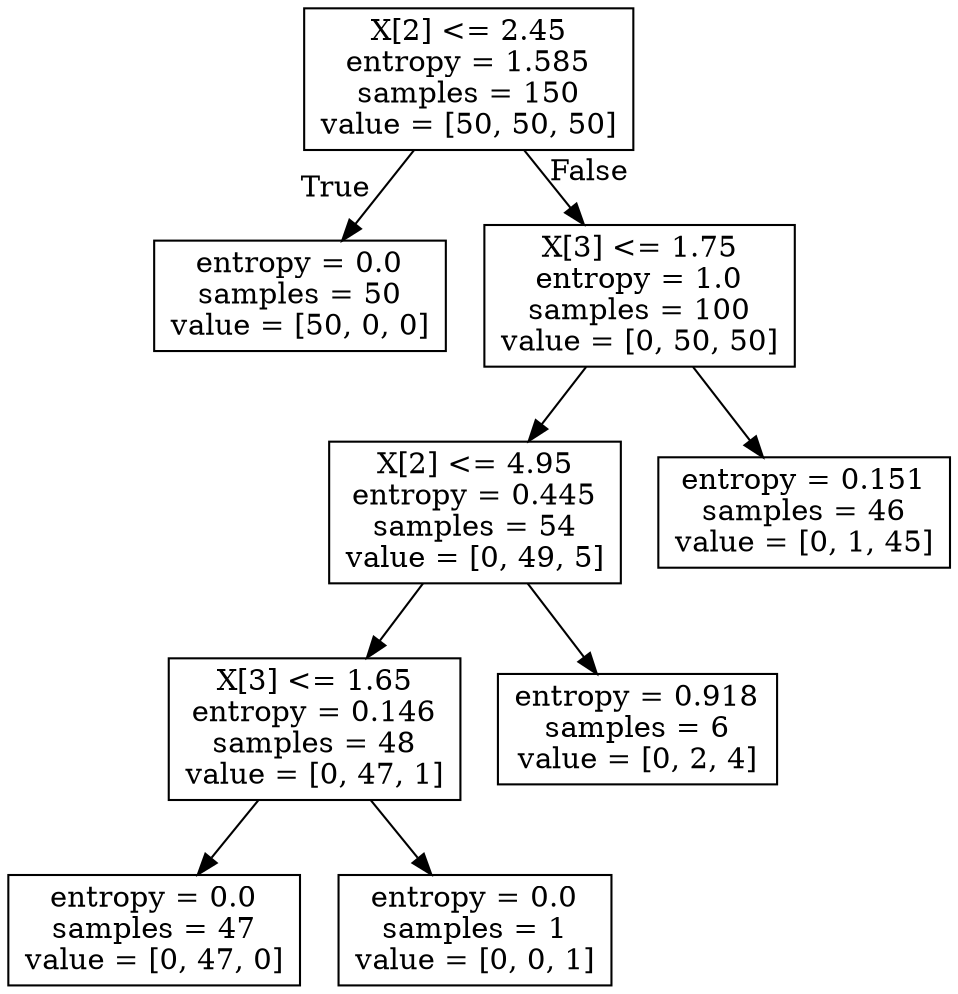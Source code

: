 digraph Tree {
node [shape=box] ;
0 [label="X[2] <= 2.45\nentropy = 1.585\nsamples = 150\nvalue = [50, 50, 50]"] ;
1 [label="entropy = 0.0\nsamples = 50\nvalue = [50, 0, 0]"] ;
0 -> 1 [labeldistance=2.5, labelangle=45, headlabel="True"] ;
2 [label="X[3] <= 1.75\nentropy = 1.0\nsamples = 100\nvalue = [0, 50, 50]"] ;
0 -> 2 [labeldistance=2.5, labelangle=-45, headlabel="False"] ;
3 [label="X[2] <= 4.95\nentropy = 0.445\nsamples = 54\nvalue = [0, 49, 5]"] ;
2 -> 3 ;
5 [label="X[3] <= 1.65\nentropy = 0.146\nsamples = 48\nvalue = [0, 47, 1]"] ;
3 -> 5 ;
7 [label="entropy = 0.0\nsamples = 47\nvalue = [0, 47, 0]"] ;
5 -> 7 ;
8 [label="entropy = 0.0\nsamples = 1\nvalue = [0, 0, 1]"] ;
5 -> 8 ;
6 [label="entropy = 0.918\nsamples = 6\nvalue = [0, 2, 4]"] ;
3 -> 6 ;
4 [label="entropy = 0.151\nsamples = 46\nvalue = [0, 1, 45]"] ;
2 -> 4 ;
}